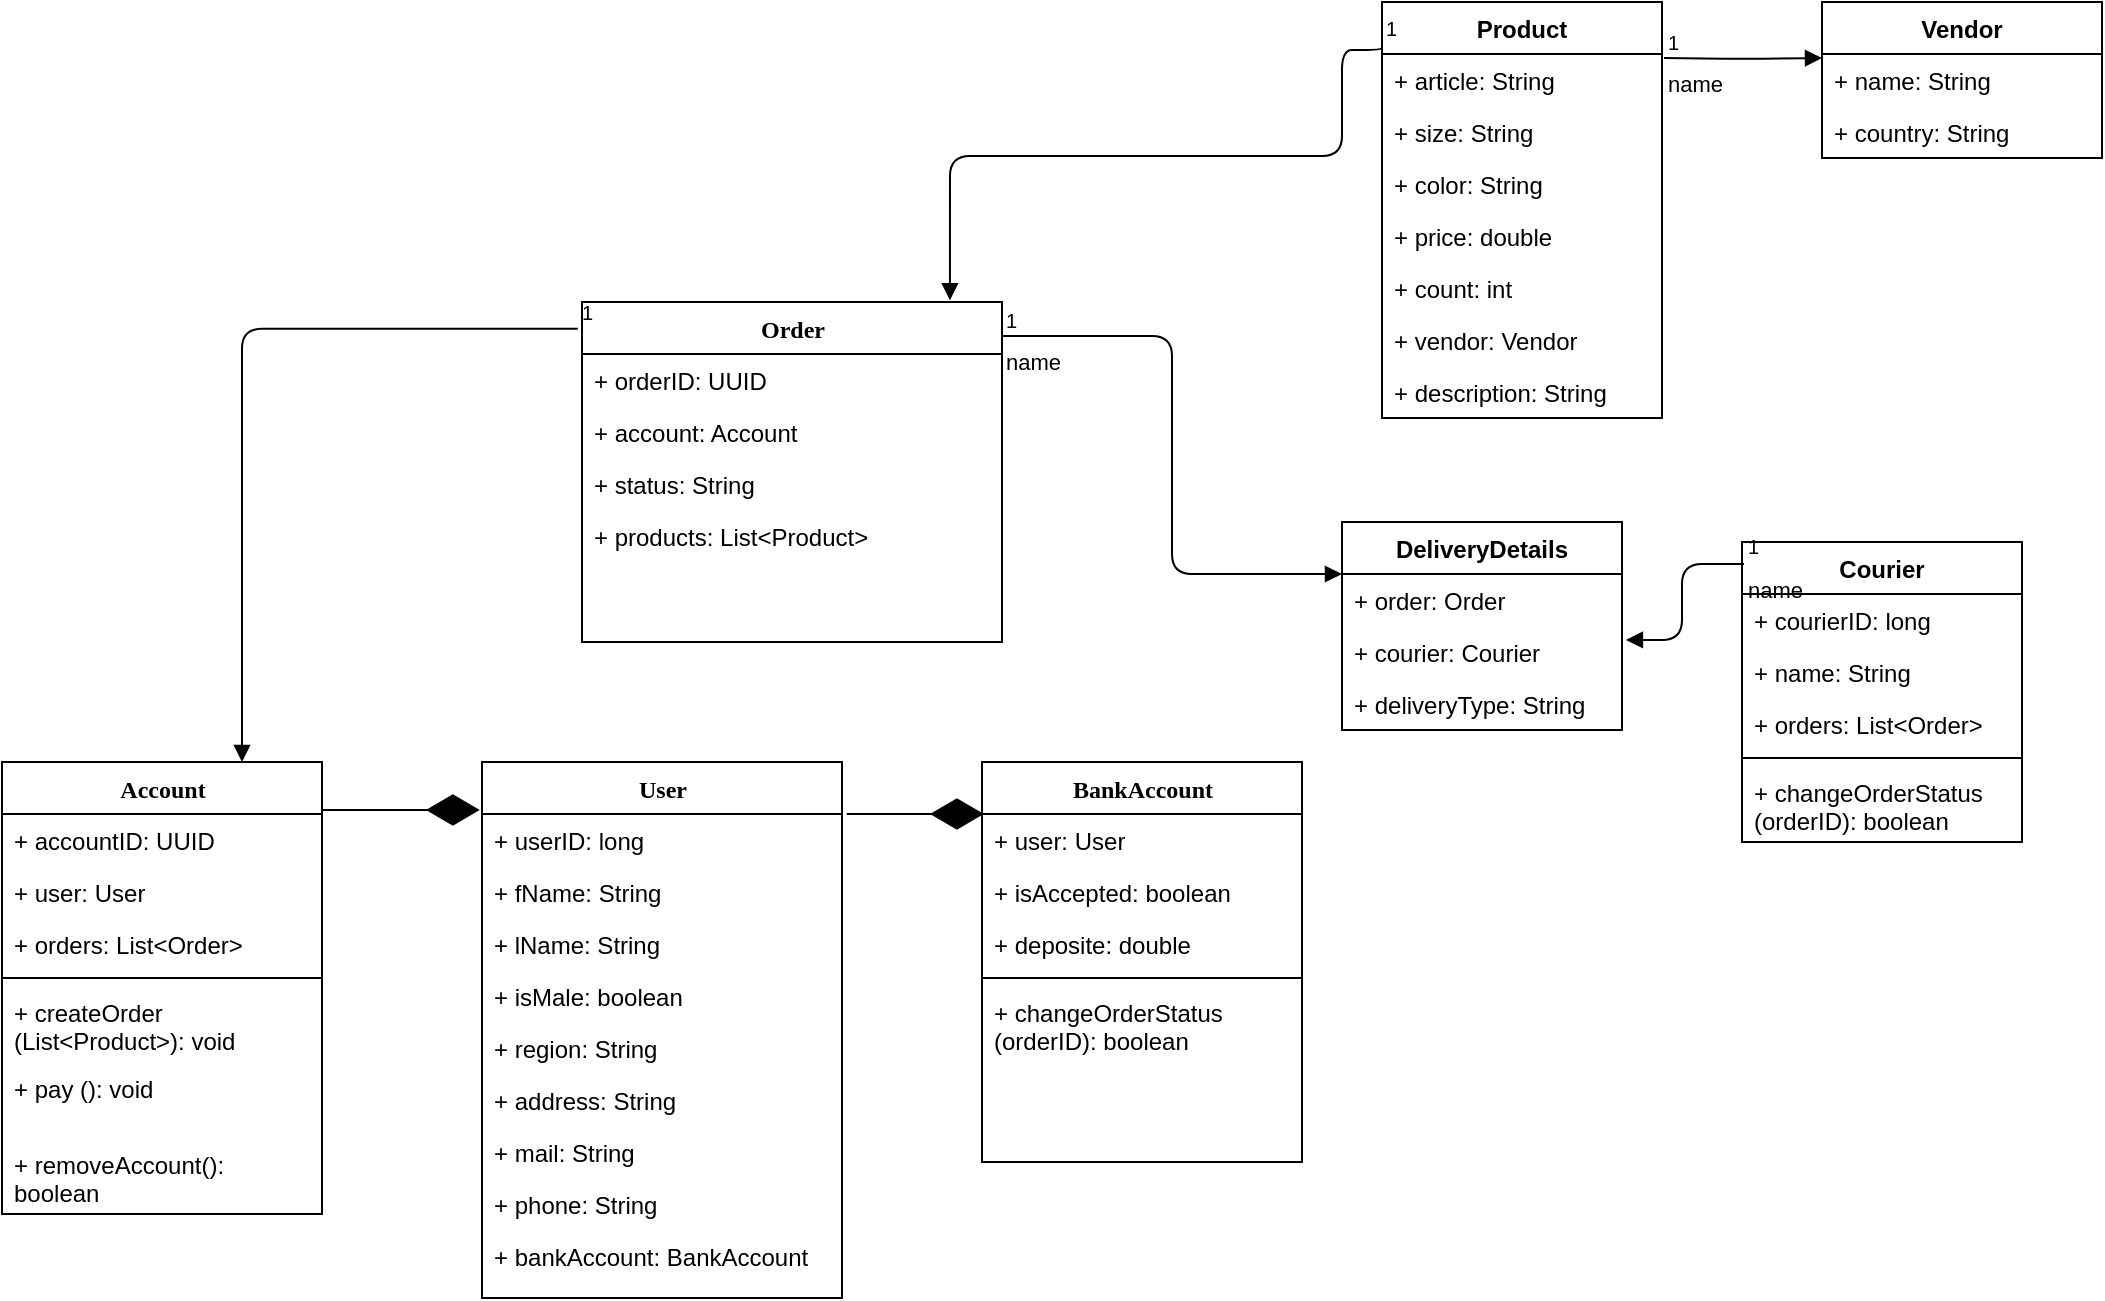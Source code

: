 <mxfile version="12.9.6" type="github"><diagram name="Page-1" id="9f46799a-70d6-7492-0946-bef42562c5a5"><mxGraphModel dx="1298" dy="707" grid="1" gridSize="10" guides="1" tooltips="1" connect="1" arrows="1" fold="1" page="1" pageScale="1" pageWidth="1100" pageHeight="850" background="#ffffff" math="0" shadow="0"><root><mxCell id="0"/><mxCell id="1" parent="0"/><mxCell id="PcCQKNoGs4GYUlUd-XV9-52" value="" style="endArrow=diamondThin;endFill=1;endSize=24;html=1;entryX=-0.006;entryY=-0.077;entryDx=0;entryDy=0;entryPerimeter=0;" edge="1" parent="1" target="78961159f06e98e8-21"><mxGeometry width="160" relative="1" as="geometry"><mxPoint x="200" y="494" as="sourcePoint"/><mxPoint x="360" y="490" as="targetPoint"/></mxGeometry></mxCell><mxCell id="PcCQKNoGs4GYUlUd-XV9-54" value="" style="endArrow=diamondThin;endFill=1;endSize=24;html=1;exitX=1.013;exitY=0;exitDx=0;exitDy=0;exitPerimeter=0;entryX=0.006;entryY=0;entryDx=0;entryDy=0;entryPerimeter=0;" edge="1" parent="1" source="78961159f06e98e8-21" target="78961159f06e98e8-44"><mxGeometry width="160" relative="1" as="geometry"><mxPoint x="440" y="490" as="sourcePoint"/><mxPoint x="600" y="490" as="targetPoint"/></mxGeometry></mxCell><mxCell id="PcCQKNoGs4GYUlUd-XV9-59" value="name" style="endArrow=block;endFill=1;html=1;edgeStyle=orthogonalEdgeStyle;align=left;verticalAlign=top;entryX=0;entryY=0.077;entryDx=0;entryDy=0;entryPerimeter=0;" edge="1" parent="1" target="PcCQKNoGs4GYUlUd-XV9-9"><mxGeometry x="-1" relative="1" as="geometry"><mxPoint x="871" y="118" as="sourcePoint"/><mxPoint x="960" y="160" as="targetPoint"/></mxGeometry></mxCell><mxCell id="PcCQKNoGs4GYUlUd-XV9-60" value="1" style="resizable=0;html=1;align=left;verticalAlign=bottom;labelBackgroundColor=#ffffff;fontSize=10;" connectable="0" vertex="1" parent="PcCQKNoGs4GYUlUd-XV9-59"><mxGeometry x="-1" relative="1" as="geometry"/></mxCell><mxCell id="PcCQKNoGs4GYUlUd-XV9-8" value="Vendor" style="swimlane;fontStyle=1;childLayout=stackLayout;horizontal=1;startSize=26;fillColor=none;horizontalStack=0;resizeParent=1;resizeParentMax=0;resizeLast=0;collapsible=1;marginBottom=0;" vertex="1" parent="1"><mxGeometry x="950" y="90" width="140" height="78" as="geometry"/></mxCell><mxCell id="PcCQKNoGs4GYUlUd-XV9-9" value="+ name: String" style="text;strokeColor=none;fillColor=none;align=left;verticalAlign=top;spacingLeft=4;spacingRight=4;overflow=hidden;rotatable=0;points=[[0,0.5],[1,0.5]];portConstraint=eastwest;" vertex="1" parent="PcCQKNoGs4GYUlUd-XV9-8"><mxGeometry y="26" width="140" height="26" as="geometry"/></mxCell><mxCell id="PcCQKNoGs4GYUlUd-XV9-10" value="+ country: String" style="text;strokeColor=none;fillColor=none;align=left;verticalAlign=top;spacingLeft=4;spacingRight=4;overflow=hidden;rotatable=0;points=[[0,0.5],[1,0.5]];portConstraint=eastwest;" vertex="1" parent="PcCQKNoGs4GYUlUd-XV9-8"><mxGeometry y="52" width="140" height="26" as="geometry"/></mxCell><mxCell id="PcCQKNoGs4GYUlUd-XV9-4" value="Product" style="swimlane;fontStyle=1;childLayout=stackLayout;horizontal=1;startSize=26;fillColor=none;horizontalStack=0;resizeParent=1;resizeParentMax=0;resizeLast=0;collapsible=1;marginBottom=0;" vertex="1" parent="1"><mxGeometry x="730" y="90" width="140" height="208" as="geometry"/></mxCell><mxCell id="PcCQKNoGs4GYUlUd-XV9-6" value="+ article: String" style="text;strokeColor=none;fillColor=none;align=left;verticalAlign=top;spacingLeft=4;spacingRight=4;overflow=hidden;rotatable=0;points=[[0,0.5],[1,0.5]];portConstraint=eastwest;" vertex="1" parent="PcCQKNoGs4GYUlUd-XV9-4"><mxGeometry y="26" width="140" height="26" as="geometry"/></mxCell><mxCell id="PcCQKNoGs4GYUlUd-XV9-7" value="+ size: String" style="text;strokeColor=none;fillColor=none;align=left;verticalAlign=top;spacingLeft=4;spacingRight=4;overflow=hidden;rotatable=0;points=[[0,0.5],[1,0.5]];portConstraint=eastwest;" vertex="1" parent="PcCQKNoGs4GYUlUd-XV9-4"><mxGeometry y="52" width="140" height="26" as="geometry"/></mxCell><mxCell id="PcCQKNoGs4GYUlUd-XV9-35" value="+ color: String" style="text;strokeColor=none;fillColor=none;align=left;verticalAlign=top;spacingLeft=4;spacingRight=4;overflow=hidden;rotatable=0;points=[[0,0.5],[1,0.5]];portConstraint=eastwest;" vertex="1" parent="PcCQKNoGs4GYUlUd-XV9-4"><mxGeometry y="78" width="140" height="26" as="geometry"/></mxCell><mxCell id="PcCQKNoGs4GYUlUd-XV9-41" value="+ price: double" style="text;strokeColor=none;fillColor=none;align=left;verticalAlign=top;spacingLeft=4;spacingRight=4;overflow=hidden;rotatable=0;points=[[0,0.5],[1,0.5]];portConstraint=eastwest;" vertex="1" parent="PcCQKNoGs4GYUlUd-XV9-4"><mxGeometry y="104" width="140" height="26" as="geometry"/></mxCell><mxCell id="PcCQKNoGs4GYUlUd-XV9-36" value="+ count: int" style="text;strokeColor=none;fillColor=none;align=left;verticalAlign=top;spacingLeft=4;spacingRight=4;overflow=hidden;rotatable=0;points=[[0,0.5],[1,0.5]];portConstraint=eastwest;" vertex="1" parent="PcCQKNoGs4GYUlUd-XV9-4"><mxGeometry y="130" width="140" height="26" as="geometry"/></mxCell><mxCell id="PcCQKNoGs4GYUlUd-XV9-37" value="+ vendor: Vendor" style="text;strokeColor=none;fillColor=none;align=left;verticalAlign=top;spacingLeft=4;spacingRight=4;overflow=hidden;rotatable=0;points=[[0,0.5],[1,0.5]];portConstraint=eastwest;" vertex="1" parent="PcCQKNoGs4GYUlUd-XV9-4"><mxGeometry y="156" width="140" height="26" as="geometry"/></mxCell><mxCell id="PcCQKNoGs4GYUlUd-XV9-39" value="+ description: String" style="text;strokeColor=none;fillColor=none;align=left;verticalAlign=top;spacingLeft=4;spacingRight=4;overflow=hidden;rotatable=0;points=[[0,0.5],[1,0.5]];portConstraint=eastwest;" vertex="1" parent="PcCQKNoGs4GYUlUd-XV9-4"><mxGeometry y="182" width="140" height="26" as="geometry"/></mxCell><mxCell id="PcCQKNoGs4GYUlUd-XV9-61" value="" style="endArrow=block;endFill=1;html=1;edgeStyle=orthogonalEdgeStyle;align=left;verticalAlign=top;exitX=0;exitY=0.103;exitDx=0;exitDy=0;exitPerimeter=0;entryX=0.876;entryY=-0.005;entryDx=0;entryDy=0;entryPerimeter=0;" edge="1" parent="1" source="PcCQKNoGs4GYUlUd-XV9-4" target="78961159f06e98e8-30"><mxGeometry x="-1" relative="1" as="geometry"><mxPoint x="630" y="50" as="sourcePoint"/><mxPoint x="590" y="40" as="targetPoint"/><Array as="points"><mxPoint x="710" y="114"/><mxPoint x="710" y="167"/><mxPoint x="514" y="167"/></Array></mxGeometry></mxCell><mxCell id="PcCQKNoGs4GYUlUd-XV9-62" value="1" style="resizable=0;html=1;align=left;verticalAlign=bottom;labelBackgroundColor=#ffffff;fontSize=10;" connectable="0" vertex="1" parent="PcCQKNoGs4GYUlUd-XV9-61"><mxGeometry x="-1" relative="1" as="geometry"/></mxCell><mxCell id="PcCQKNoGs4GYUlUd-XV9-63" value="name" style="endArrow=block;endFill=1;html=1;edgeStyle=orthogonalEdgeStyle;align=left;verticalAlign=top;exitX=0.007;exitY=0.073;exitDx=0;exitDy=0;exitPerimeter=0;entryX=1.014;entryY=0.269;entryDx=0;entryDy=0;entryPerimeter=0;" edge="1" parent="1" source="PcCQKNoGs4GYUlUd-XV9-20" target="PcCQKNoGs4GYUlUd-XV9-18"><mxGeometry x="-1" relative="1" as="geometry"><mxPoint x="420" y="360" as="sourcePoint"/><mxPoint x="580" y="360" as="targetPoint"/></mxGeometry></mxCell><mxCell id="PcCQKNoGs4GYUlUd-XV9-64" value="1" style="resizable=0;html=1;align=left;verticalAlign=bottom;labelBackgroundColor=#ffffff;fontSize=10;" connectable="0" vertex="1" parent="PcCQKNoGs4GYUlUd-XV9-63"><mxGeometry x="-1" relative="1" as="geometry"/></mxCell><mxCell id="PcCQKNoGs4GYUlUd-XV9-65" value="" style="endArrow=block;endFill=1;html=1;edgeStyle=orthogonalEdgeStyle;align=left;verticalAlign=top;exitX=-0.01;exitY=0.079;exitDx=0;exitDy=0;entryX=0.75;entryY=0;entryDx=0;entryDy=0;exitPerimeter=0;" edge="1" parent="1" source="78961159f06e98e8-30" target="PcCQKNoGs4GYUlUd-XV9-24"><mxGeometry x="0.104" y="180" relative="1" as="geometry"><mxPoint x="90" y="210" as="sourcePoint"/><mxPoint x="250" y="210" as="targetPoint"/><mxPoint as="offset"/></mxGeometry></mxCell><mxCell id="PcCQKNoGs4GYUlUd-XV9-66" value="1" style="resizable=0;html=1;align=left;verticalAlign=bottom;labelBackgroundColor=#ffffff;fontSize=10;" connectable="0" vertex="1" parent="PcCQKNoGs4GYUlUd-XV9-65"><mxGeometry x="-1" relative="1" as="geometry"/></mxCell><mxCell id="PcCQKNoGs4GYUlUd-XV9-70" value="name" style="endArrow=block;endFill=1;html=1;edgeStyle=orthogonalEdgeStyle;align=left;verticalAlign=top;exitX=1;exitY=0.1;exitDx=0;exitDy=0;exitPerimeter=0;entryX=0;entryY=0.25;entryDx=0;entryDy=0;" edge="1" parent="1" source="78961159f06e98e8-30" target="PcCQKNoGs4GYUlUd-XV9-16"><mxGeometry x="-1" relative="1" as="geometry"><mxPoint x="530" y="80" as="sourcePoint"/><mxPoint x="690" y="80" as="targetPoint"/></mxGeometry></mxCell><mxCell id="PcCQKNoGs4GYUlUd-XV9-71" value="1" style="resizable=0;html=1;align=left;verticalAlign=bottom;labelBackgroundColor=#ffffff;fontSize=10;" connectable="0" vertex="1" parent="PcCQKNoGs4GYUlUd-XV9-70"><mxGeometry x="-1" relative="1" as="geometry"/></mxCell><mxCell id="PcCQKNoGs4GYUlUd-XV9-24" value="Account" style="swimlane;html=1;fontStyle=1;align=center;verticalAlign=top;childLayout=stackLayout;horizontal=1;startSize=26;horizontalStack=0;resizeParent=1;resizeLast=0;collapsible=1;marginBottom=0;swimlaneFillColor=#ffffff;rounded=0;shadow=0;comic=0;labelBackgroundColor=none;strokeWidth=1;fillColor=none;fontFamily=Verdana;fontSize=12" vertex="1" parent="1"><mxGeometry x="40" y="470" width="160" height="226" as="geometry"/></mxCell><mxCell id="PcCQKNoGs4GYUlUd-XV9-26" value="+ accountID: UUID" style="text;html=1;strokeColor=none;fillColor=none;align=left;verticalAlign=top;spacingLeft=4;spacingRight=4;whiteSpace=wrap;overflow=hidden;rotatable=0;points=[[0,0.5],[1,0.5]];portConstraint=eastwest;" vertex="1" parent="PcCQKNoGs4GYUlUd-XV9-24"><mxGeometry y="26" width="160" height="26" as="geometry"/></mxCell><mxCell id="PcCQKNoGs4GYUlUd-XV9-25" value="+ user: User" style="text;html=1;strokeColor=none;fillColor=none;align=left;verticalAlign=top;spacingLeft=4;spacingRight=4;whiteSpace=wrap;overflow=hidden;rotatable=0;points=[[0,0.5],[1,0.5]];portConstraint=eastwest;" vertex="1" parent="PcCQKNoGs4GYUlUd-XV9-24"><mxGeometry y="52" width="160" height="26" as="geometry"/></mxCell><mxCell id="PcCQKNoGs4GYUlUd-XV9-56" value="+ orders: List&amp;lt;Order&amp;gt;" style="text;html=1;strokeColor=none;fillColor=none;align=left;verticalAlign=top;spacingLeft=4;spacingRight=4;whiteSpace=wrap;overflow=hidden;rotatable=0;points=[[0,0.5],[1,0.5]];portConstraint=eastwest;" vertex="1" parent="PcCQKNoGs4GYUlUd-XV9-24"><mxGeometry y="78" width="160" height="26" as="geometry"/></mxCell><mxCell id="PcCQKNoGs4GYUlUd-XV9-78" value="" style="line;strokeWidth=1;fillColor=none;align=left;verticalAlign=middle;spacingTop=-1;spacingLeft=3;spacingRight=3;rotatable=0;labelPosition=right;points=[];portConstraint=eastwest;" vertex="1" parent="PcCQKNoGs4GYUlUd-XV9-24"><mxGeometry y="104" width="160" height="8" as="geometry"/></mxCell><mxCell id="PcCQKNoGs4GYUlUd-XV9-79" value="+ createOrder (List&amp;lt;Product&amp;gt;): void" style="text;html=1;strokeColor=none;fillColor=none;align=left;verticalAlign=top;spacingLeft=4;spacingRight=4;whiteSpace=wrap;overflow=hidden;rotatable=0;points=[[0,0.5],[1,0.5]];portConstraint=eastwest;" vertex="1" parent="PcCQKNoGs4GYUlUd-XV9-24"><mxGeometry y="112" width="160" height="38" as="geometry"/></mxCell><mxCell id="PcCQKNoGs4GYUlUd-XV9-80" value="+ pay (): void" style="text;html=1;strokeColor=none;fillColor=none;align=left;verticalAlign=top;spacingLeft=4;spacingRight=4;whiteSpace=wrap;overflow=hidden;rotatable=0;points=[[0,0.5],[1,0.5]];portConstraint=eastwest;" vertex="1" parent="PcCQKNoGs4GYUlUd-XV9-24"><mxGeometry y="150" width="160" height="38" as="geometry"/></mxCell><mxCell id="PcCQKNoGs4GYUlUd-XV9-81" value="+ removeAccount(): boolean" style="text;html=1;strokeColor=none;fillColor=none;align=left;verticalAlign=top;spacingLeft=4;spacingRight=4;whiteSpace=wrap;overflow=hidden;rotatable=0;points=[[0,0.5],[1,0.5]];portConstraint=eastwest;" vertex="1" parent="PcCQKNoGs4GYUlUd-XV9-24"><mxGeometry y="188" width="160" height="38" as="geometry"/></mxCell><mxCell id="78961159f06e98e8-17" value="User" style="swimlane;html=1;fontStyle=1;align=center;verticalAlign=top;childLayout=stackLayout;horizontal=1;startSize=26;horizontalStack=0;resizeParent=1;resizeLast=0;collapsible=1;marginBottom=0;swimlaneFillColor=#ffffff;rounded=0;shadow=0;comic=0;labelBackgroundColor=none;strokeWidth=1;fillColor=none;fontFamily=Verdana;fontSize=12" parent="1" vertex="1"><mxGeometry x="280" y="470" width="180" height="268" as="geometry"/></mxCell><mxCell id="78961159f06e98e8-21" value="+ userID: long" style="text;html=1;strokeColor=none;fillColor=none;align=left;verticalAlign=top;spacingLeft=4;spacingRight=4;whiteSpace=wrap;overflow=hidden;rotatable=0;points=[[0,0.5],[1,0.5]];portConstraint=eastwest;" parent="78961159f06e98e8-17" vertex="1"><mxGeometry y="26" width="180" height="26" as="geometry"/></mxCell><mxCell id="78961159f06e98e8-24" value="+ fName: String" style="text;html=1;strokeColor=none;fillColor=none;align=left;verticalAlign=top;spacingLeft=4;spacingRight=4;whiteSpace=wrap;overflow=hidden;rotatable=0;points=[[0,0.5],[1,0.5]];portConstraint=eastwest;" parent="78961159f06e98e8-17" vertex="1"><mxGeometry y="52" width="180" height="26" as="geometry"/></mxCell><mxCell id="PcCQKNoGs4GYUlUd-XV9-42" value="+ lName: String" style="text;html=1;strokeColor=none;fillColor=none;align=left;verticalAlign=top;spacingLeft=4;spacingRight=4;whiteSpace=wrap;overflow=hidden;rotatable=0;points=[[0,0.5],[1,0.5]];portConstraint=eastwest;" vertex="1" parent="78961159f06e98e8-17"><mxGeometry y="78" width="180" height="26" as="geometry"/></mxCell><mxCell id="PcCQKNoGs4GYUlUd-XV9-43" value="+ isMale: boolean" style="text;html=1;strokeColor=none;fillColor=none;align=left;verticalAlign=top;spacingLeft=4;spacingRight=4;whiteSpace=wrap;overflow=hidden;rotatable=0;points=[[0,0.5],[1,0.5]];portConstraint=eastwest;" vertex="1" parent="78961159f06e98e8-17"><mxGeometry y="104" width="180" height="26" as="geometry"/></mxCell><mxCell id="PcCQKNoGs4GYUlUd-XV9-44" value="+ region: String" style="text;html=1;strokeColor=none;fillColor=none;align=left;verticalAlign=top;spacingLeft=4;spacingRight=4;whiteSpace=wrap;overflow=hidden;rotatable=0;points=[[0,0.5],[1,0.5]];portConstraint=eastwest;" vertex="1" parent="78961159f06e98e8-17"><mxGeometry y="130" width="180" height="26" as="geometry"/></mxCell><mxCell id="PcCQKNoGs4GYUlUd-XV9-45" value="+ address: String" style="text;html=1;strokeColor=none;fillColor=none;align=left;verticalAlign=top;spacingLeft=4;spacingRight=4;whiteSpace=wrap;overflow=hidden;rotatable=0;points=[[0,0.5],[1,0.5]];portConstraint=eastwest;" vertex="1" parent="78961159f06e98e8-17"><mxGeometry y="156" width="180" height="26" as="geometry"/></mxCell><mxCell id="PcCQKNoGs4GYUlUd-XV9-50" value="+ mail: String" style="text;html=1;strokeColor=none;fillColor=none;align=left;verticalAlign=top;spacingLeft=4;spacingRight=4;whiteSpace=wrap;overflow=hidden;rotatable=0;points=[[0,0.5],[1,0.5]];portConstraint=eastwest;" vertex="1" parent="78961159f06e98e8-17"><mxGeometry y="182" width="180" height="26" as="geometry"/></mxCell><mxCell id="PcCQKNoGs4GYUlUd-XV9-51" value="+ phone: String" style="text;html=1;strokeColor=none;fillColor=none;align=left;verticalAlign=top;spacingLeft=4;spacingRight=4;whiteSpace=wrap;overflow=hidden;rotatable=0;points=[[0,0.5],[1,0.5]];portConstraint=eastwest;" vertex="1" parent="78961159f06e98e8-17"><mxGeometry y="208" width="180" height="26" as="geometry"/></mxCell><mxCell id="PcCQKNoGs4GYUlUd-XV9-57" value="+ bankAccount: BankAccount" style="text;html=1;strokeColor=none;fillColor=none;align=left;verticalAlign=top;spacingLeft=4;spacingRight=4;whiteSpace=wrap;overflow=hidden;rotatable=0;points=[[0,0.5],[1,0.5]];portConstraint=eastwest;" vertex="1" parent="78961159f06e98e8-17"><mxGeometry y="234" width="180" height="26" as="geometry"/></mxCell><mxCell id="78961159f06e98e8-43" value="BankAccount" style="swimlane;html=1;fontStyle=1;align=center;verticalAlign=top;childLayout=stackLayout;horizontal=1;startSize=26;horizontalStack=0;resizeParent=1;resizeLast=0;collapsible=1;marginBottom=0;swimlaneFillColor=#ffffff;rounded=0;shadow=0;comic=0;labelBackgroundColor=none;strokeWidth=1;fillColor=none;fontFamily=Verdana;fontSize=12" parent="1" vertex="1"><mxGeometry x="530" y="470" width="160" height="200" as="geometry"/></mxCell><mxCell id="78961159f06e98e8-44" value="+ user: User" style="text;html=1;strokeColor=none;fillColor=none;align=left;verticalAlign=top;spacingLeft=4;spacingRight=4;whiteSpace=wrap;overflow=hidden;rotatable=0;points=[[0,0.5],[1,0.5]];portConstraint=eastwest;" parent="78961159f06e98e8-43" vertex="1"><mxGeometry y="26" width="160" height="26" as="geometry"/></mxCell><mxCell id="PcCQKNoGs4GYUlUd-XV9-55" value="+ isAccepted: boolean" style="text;html=1;strokeColor=none;fillColor=none;align=left;verticalAlign=top;spacingLeft=4;spacingRight=4;whiteSpace=wrap;overflow=hidden;rotatable=0;points=[[0,0.5],[1,0.5]];portConstraint=eastwest;" vertex="1" parent="78961159f06e98e8-43"><mxGeometry y="52" width="160" height="26" as="geometry"/></mxCell><mxCell id="78961159f06e98e8-45" value="+ deposite: double" style="text;html=1;strokeColor=none;fillColor=none;align=left;verticalAlign=top;spacingLeft=4;spacingRight=4;whiteSpace=wrap;overflow=hidden;rotatable=0;points=[[0,0.5],[1,0.5]];portConstraint=eastwest;" parent="78961159f06e98e8-43" vertex="1"><mxGeometry y="78" width="160" height="26" as="geometry"/></mxCell><mxCell id="PcCQKNoGs4GYUlUd-XV9-74" value="" style="line;strokeWidth=1;fillColor=none;align=left;verticalAlign=middle;spacingTop=-1;spacingLeft=3;spacingRight=3;rotatable=0;labelPosition=right;points=[];portConstraint=eastwest;" vertex="1" parent="78961159f06e98e8-43"><mxGeometry y="104" width="160" height="8" as="geometry"/></mxCell><mxCell id="PcCQKNoGs4GYUlUd-XV9-73" value="+ changeOrderStatus (orderID): boolean" style="text;html=1;strokeColor=none;fillColor=none;align=left;verticalAlign=top;spacingLeft=4;spacingRight=4;whiteSpace=wrap;overflow=hidden;rotatable=0;points=[[0,0.5],[1,0.5]];portConstraint=eastwest;" vertex="1" parent="78961159f06e98e8-43"><mxGeometry y="112" width="160" height="38" as="geometry"/></mxCell><mxCell id="78961159f06e98e8-30" value="Order" style="swimlane;html=1;fontStyle=1;align=center;verticalAlign=top;childLayout=stackLayout;horizontal=1;startSize=26;horizontalStack=0;resizeParent=1;resizeLast=0;collapsible=1;marginBottom=0;swimlaneFillColor=#ffffff;rounded=0;shadow=0;comic=0;labelBackgroundColor=none;strokeWidth=1;fillColor=none;fontFamily=Verdana;fontSize=12" parent="1" vertex="1"><mxGeometry x="330" y="240" width="210" height="170" as="geometry"/></mxCell><mxCell id="78961159f06e98e8-31" value="+ orderID: UUID" style="text;html=1;strokeColor=none;fillColor=none;align=left;verticalAlign=top;spacingLeft=4;spacingRight=4;whiteSpace=wrap;overflow=hidden;rotatable=0;points=[[0,0.5],[1,0.5]];portConstraint=eastwest;" parent="78961159f06e98e8-30" vertex="1"><mxGeometry y="26" width="210" height="26" as="geometry"/></mxCell><mxCell id="78961159f06e98e8-32" value="+ account: Account" style="text;html=1;strokeColor=none;fillColor=none;align=left;verticalAlign=top;spacingLeft=4;spacingRight=4;whiteSpace=wrap;overflow=hidden;rotatable=0;points=[[0,0.5],[1,0.5]];portConstraint=eastwest;" parent="78961159f06e98e8-30" vertex="1"><mxGeometry y="52" width="210" height="26" as="geometry"/></mxCell><mxCell id="PcCQKNoGs4GYUlUd-XV9-72" value="+ status: String" style="text;html=1;strokeColor=none;fillColor=none;align=left;verticalAlign=top;spacingLeft=4;spacingRight=4;whiteSpace=wrap;overflow=hidden;rotatable=0;points=[[0,0.5],[1,0.5]];portConstraint=eastwest;" vertex="1" parent="78961159f06e98e8-30"><mxGeometry y="78" width="210" height="26" as="geometry"/></mxCell><mxCell id="PcCQKNoGs4GYUlUd-XV9-58" value="+ products: List&amp;lt;Product&amp;gt;" style="text;html=1;strokeColor=none;fillColor=none;align=left;verticalAlign=top;spacingLeft=4;spacingRight=4;whiteSpace=wrap;overflow=hidden;rotatable=0;points=[[0,0.5],[1,0.5]];portConstraint=eastwest;" vertex="1" parent="78961159f06e98e8-30"><mxGeometry y="104" width="210" height="66" as="geometry"/></mxCell><mxCell id="PcCQKNoGs4GYUlUd-XV9-16" value="DeliveryDetails" style="swimlane;fontStyle=1;childLayout=stackLayout;horizontal=1;startSize=26;fillColor=none;horizontalStack=0;resizeParent=1;resizeParentMax=0;resizeLast=0;collapsible=1;marginBottom=0;" vertex="1" parent="1"><mxGeometry x="710" y="350" width="140" height="104" as="geometry"/></mxCell><mxCell id="PcCQKNoGs4GYUlUd-XV9-17" value="+ order: Order" style="text;strokeColor=none;fillColor=none;align=left;verticalAlign=top;spacingLeft=4;spacingRight=4;overflow=hidden;rotatable=0;points=[[0,0.5],[1,0.5]];portConstraint=eastwest;" vertex="1" parent="PcCQKNoGs4GYUlUd-XV9-16"><mxGeometry y="26" width="140" height="26" as="geometry"/></mxCell><mxCell id="PcCQKNoGs4GYUlUd-XV9-18" value="+ courier: Courier" style="text;strokeColor=none;fillColor=none;align=left;verticalAlign=top;spacingLeft=4;spacingRight=4;overflow=hidden;rotatable=0;points=[[0,0.5],[1,0.5]];portConstraint=eastwest;" vertex="1" parent="PcCQKNoGs4GYUlUd-XV9-16"><mxGeometry y="52" width="140" height="26" as="geometry"/></mxCell><mxCell id="PcCQKNoGs4GYUlUd-XV9-19" value="+ deliveryType: String" style="text;strokeColor=none;fillColor=none;align=left;verticalAlign=top;spacingLeft=4;spacingRight=4;overflow=hidden;rotatable=0;points=[[0,0.5],[1,0.5]];portConstraint=eastwest;" vertex="1" parent="PcCQKNoGs4GYUlUd-XV9-16"><mxGeometry y="78" width="140" height="26" as="geometry"/></mxCell><mxCell id="PcCQKNoGs4GYUlUd-XV9-20" value="Courier" style="swimlane;fontStyle=1;childLayout=stackLayout;horizontal=1;startSize=26;fillColor=none;horizontalStack=0;resizeParent=1;resizeParentMax=0;resizeLast=0;collapsible=1;marginBottom=0;" vertex="1" parent="1"><mxGeometry x="910" y="360" width="140" height="150" as="geometry"/></mxCell><mxCell id="PcCQKNoGs4GYUlUd-XV9-21" value="+ courierID: long" style="text;strokeColor=none;fillColor=none;align=left;verticalAlign=top;spacingLeft=4;spacingRight=4;overflow=hidden;rotatable=0;points=[[0,0.5],[1,0.5]];portConstraint=eastwest;" vertex="1" parent="PcCQKNoGs4GYUlUd-XV9-20"><mxGeometry y="26" width="140" height="26" as="geometry"/></mxCell><mxCell id="PcCQKNoGs4GYUlUd-XV9-22" value="+ name: String" style="text;strokeColor=none;fillColor=none;align=left;verticalAlign=top;spacingLeft=4;spacingRight=4;overflow=hidden;rotatable=0;points=[[0,0.5],[1,0.5]];portConstraint=eastwest;" vertex="1" parent="PcCQKNoGs4GYUlUd-XV9-20"><mxGeometry y="52" width="140" height="26" as="geometry"/></mxCell><mxCell id="PcCQKNoGs4GYUlUd-XV9-23" value="+ orders: List&lt;Order&gt;" style="text;strokeColor=none;fillColor=none;align=left;verticalAlign=top;spacingLeft=4;spacingRight=4;overflow=hidden;rotatable=0;points=[[0,0.5],[1,0.5]];portConstraint=eastwest;" vertex="1" parent="PcCQKNoGs4GYUlUd-XV9-20"><mxGeometry y="78" width="140" height="26" as="geometry"/></mxCell><mxCell id="PcCQKNoGs4GYUlUd-XV9-76" value="" style="line;strokeWidth=1;fillColor=none;align=left;verticalAlign=middle;spacingTop=-1;spacingLeft=3;spacingRight=3;rotatable=0;labelPosition=right;points=[];portConstraint=eastwest;" vertex="1" parent="PcCQKNoGs4GYUlUd-XV9-20"><mxGeometry y="104" width="140" height="8" as="geometry"/></mxCell><mxCell id="PcCQKNoGs4GYUlUd-XV9-77" value="+ changeOrderStatus (orderID): boolean" style="text;html=1;strokeColor=none;fillColor=none;align=left;verticalAlign=top;spacingLeft=4;spacingRight=4;whiteSpace=wrap;overflow=hidden;rotatable=0;points=[[0,0.5],[1,0.5]];portConstraint=eastwest;" vertex="1" parent="PcCQKNoGs4GYUlUd-XV9-20"><mxGeometry y="112" width="140" height="38" as="geometry"/></mxCell></root></mxGraphModel></diagram></mxfile>